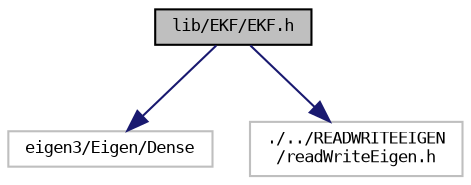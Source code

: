 digraph "lib/EKF/EKF.h"
{
 // LATEX_PDF_SIZE
  bgcolor="transparent";
  edge [fontname="DejaVuSansMono",fontsize="8",labelfontname="DejaVuSansMono",labelfontsize="8"];
  node [fontname="DejaVuSansMono",fontsize="8",shape=record];
  Node1 [label="lib/EKF/EKF.h",height=0.2,width=0.4,color="black", fillcolor="grey75", style="filled", fontcolor="black",tooltip="Classe que implementa o filtro de Kalman estendido."];
  Node1 -> Node2 [color="midnightblue",fontsize="8",style="solid",fontname="DejaVuSansMono"];
  Node2 [label="eigen3/Eigen/Dense",height=0.2,width=0.4,color="grey75",tooltip=" "];
  Node1 -> Node3 [color="midnightblue",fontsize="8",style="solid",fontname="DejaVuSansMono"];
  Node3 [label="./../READWRITEEIGEN\l/readWriteEigen.h",height=0.2,width=0.4,color="grey75",tooltip=" "];
}
